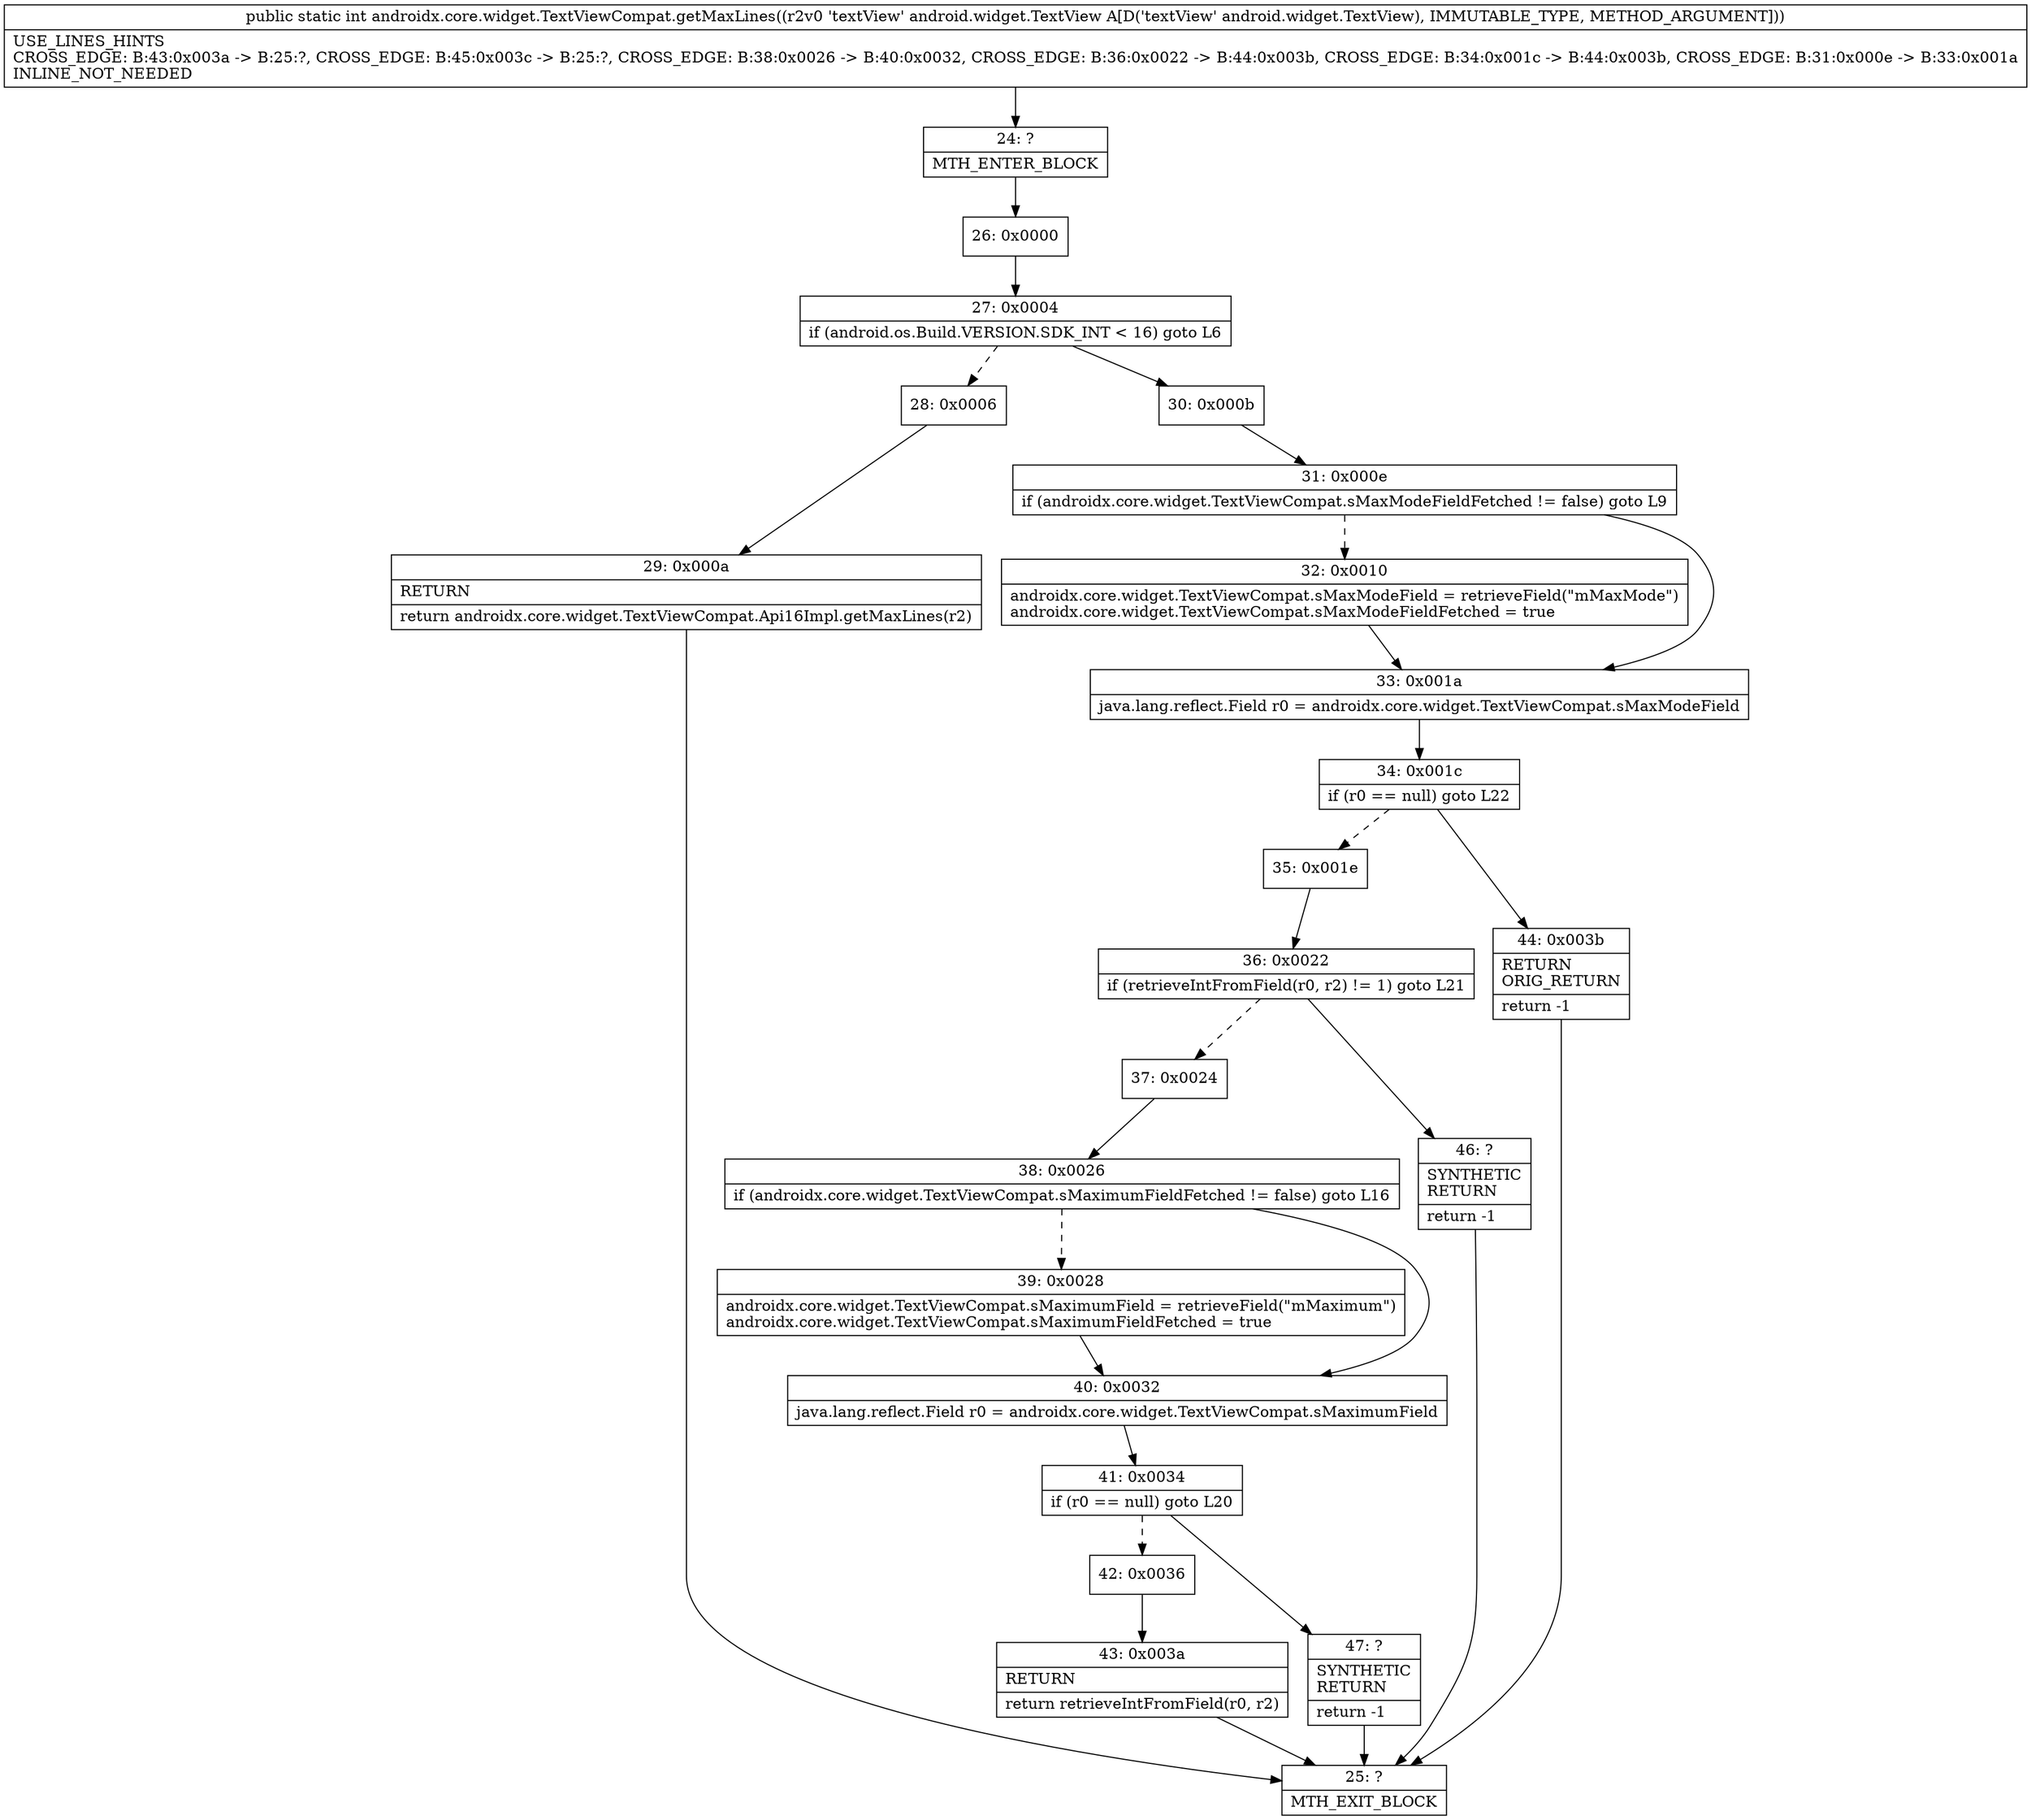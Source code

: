 digraph "CFG forandroidx.core.widget.TextViewCompat.getMaxLines(Landroid\/widget\/TextView;)I" {
Node_24 [shape=record,label="{24\:\ ?|MTH_ENTER_BLOCK\l}"];
Node_26 [shape=record,label="{26\:\ 0x0000}"];
Node_27 [shape=record,label="{27\:\ 0x0004|if (android.os.Build.VERSION.SDK_INT \< 16) goto L6\l}"];
Node_28 [shape=record,label="{28\:\ 0x0006}"];
Node_29 [shape=record,label="{29\:\ 0x000a|RETURN\l|return androidx.core.widget.TextViewCompat.Api16Impl.getMaxLines(r2)\l}"];
Node_25 [shape=record,label="{25\:\ ?|MTH_EXIT_BLOCK\l}"];
Node_30 [shape=record,label="{30\:\ 0x000b}"];
Node_31 [shape=record,label="{31\:\ 0x000e|if (androidx.core.widget.TextViewCompat.sMaxModeFieldFetched != false) goto L9\l}"];
Node_32 [shape=record,label="{32\:\ 0x0010|androidx.core.widget.TextViewCompat.sMaxModeField = retrieveField(\"mMaxMode\")\landroidx.core.widget.TextViewCompat.sMaxModeFieldFetched = true\l}"];
Node_33 [shape=record,label="{33\:\ 0x001a|java.lang.reflect.Field r0 = androidx.core.widget.TextViewCompat.sMaxModeField\l}"];
Node_34 [shape=record,label="{34\:\ 0x001c|if (r0 == null) goto L22\l}"];
Node_35 [shape=record,label="{35\:\ 0x001e}"];
Node_36 [shape=record,label="{36\:\ 0x0022|if (retrieveIntFromField(r0, r2) != 1) goto L21\l}"];
Node_37 [shape=record,label="{37\:\ 0x0024}"];
Node_38 [shape=record,label="{38\:\ 0x0026|if (androidx.core.widget.TextViewCompat.sMaximumFieldFetched != false) goto L16\l}"];
Node_39 [shape=record,label="{39\:\ 0x0028|androidx.core.widget.TextViewCompat.sMaximumField = retrieveField(\"mMaximum\")\landroidx.core.widget.TextViewCompat.sMaximumFieldFetched = true\l}"];
Node_40 [shape=record,label="{40\:\ 0x0032|java.lang.reflect.Field r0 = androidx.core.widget.TextViewCompat.sMaximumField\l}"];
Node_41 [shape=record,label="{41\:\ 0x0034|if (r0 == null) goto L20\l}"];
Node_42 [shape=record,label="{42\:\ 0x0036}"];
Node_43 [shape=record,label="{43\:\ 0x003a|RETURN\l|return retrieveIntFromField(r0, r2)\l}"];
Node_47 [shape=record,label="{47\:\ ?|SYNTHETIC\lRETURN\l|return \-1\l}"];
Node_46 [shape=record,label="{46\:\ ?|SYNTHETIC\lRETURN\l|return \-1\l}"];
Node_44 [shape=record,label="{44\:\ 0x003b|RETURN\lORIG_RETURN\l|return \-1\l}"];
MethodNode[shape=record,label="{public static int androidx.core.widget.TextViewCompat.getMaxLines((r2v0 'textView' android.widget.TextView A[D('textView' android.widget.TextView), IMMUTABLE_TYPE, METHOD_ARGUMENT]))  | USE_LINES_HINTS\lCROSS_EDGE: B:43:0x003a \-\> B:25:?, CROSS_EDGE: B:45:0x003c \-\> B:25:?, CROSS_EDGE: B:38:0x0026 \-\> B:40:0x0032, CROSS_EDGE: B:36:0x0022 \-\> B:44:0x003b, CROSS_EDGE: B:34:0x001c \-\> B:44:0x003b, CROSS_EDGE: B:31:0x000e \-\> B:33:0x001a\lINLINE_NOT_NEEDED\l}"];
MethodNode -> Node_24;Node_24 -> Node_26;
Node_26 -> Node_27;
Node_27 -> Node_28[style=dashed];
Node_27 -> Node_30;
Node_28 -> Node_29;
Node_29 -> Node_25;
Node_30 -> Node_31;
Node_31 -> Node_32[style=dashed];
Node_31 -> Node_33;
Node_32 -> Node_33;
Node_33 -> Node_34;
Node_34 -> Node_35[style=dashed];
Node_34 -> Node_44;
Node_35 -> Node_36;
Node_36 -> Node_37[style=dashed];
Node_36 -> Node_46;
Node_37 -> Node_38;
Node_38 -> Node_39[style=dashed];
Node_38 -> Node_40;
Node_39 -> Node_40;
Node_40 -> Node_41;
Node_41 -> Node_42[style=dashed];
Node_41 -> Node_47;
Node_42 -> Node_43;
Node_43 -> Node_25;
Node_47 -> Node_25;
Node_46 -> Node_25;
Node_44 -> Node_25;
}

